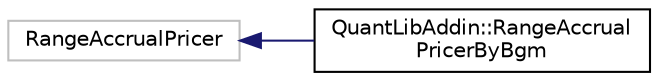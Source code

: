 digraph "Graphical Class Hierarchy"
{
  edge [fontname="Helvetica",fontsize="10",labelfontname="Helvetica",labelfontsize="10"];
  node [fontname="Helvetica",fontsize="10",shape=record];
  rankdir="LR";
  Node31 [label="RangeAccrualPricer",height=0.2,width=0.4,color="grey75", fillcolor="white", style="filled"];
  Node31 -> Node0 [dir="back",color="midnightblue",fontsize="10",style="solid",fontname="Helvetica"];
  Node0 [label="QuantLibAddin::RangeAccrual\lPricerByBgm",height=0.2,width=0.4,color="black", fillcolor="white", style="filled",URL="$class_quant_lib_addin_1_1_range_accrual_pricer_by_bgm.html"];
}
